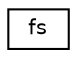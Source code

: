digraph "Graphical Class Hierarchy"
{
 // LATEX_PDF_SIZE
  edge [fontname="Helvetica",fontsize="10",labelfontname="Helvetica",labelfontsize="10"];
  node [fontname="Helvetica",fontsize="10",shape=record];
  rankdir="LR";
  Node0 [label="fs",height=0.2,width=0.4,color="black", fillcolor="white", style="filled",URL="$structfs.html",tooltip=" "];
}
